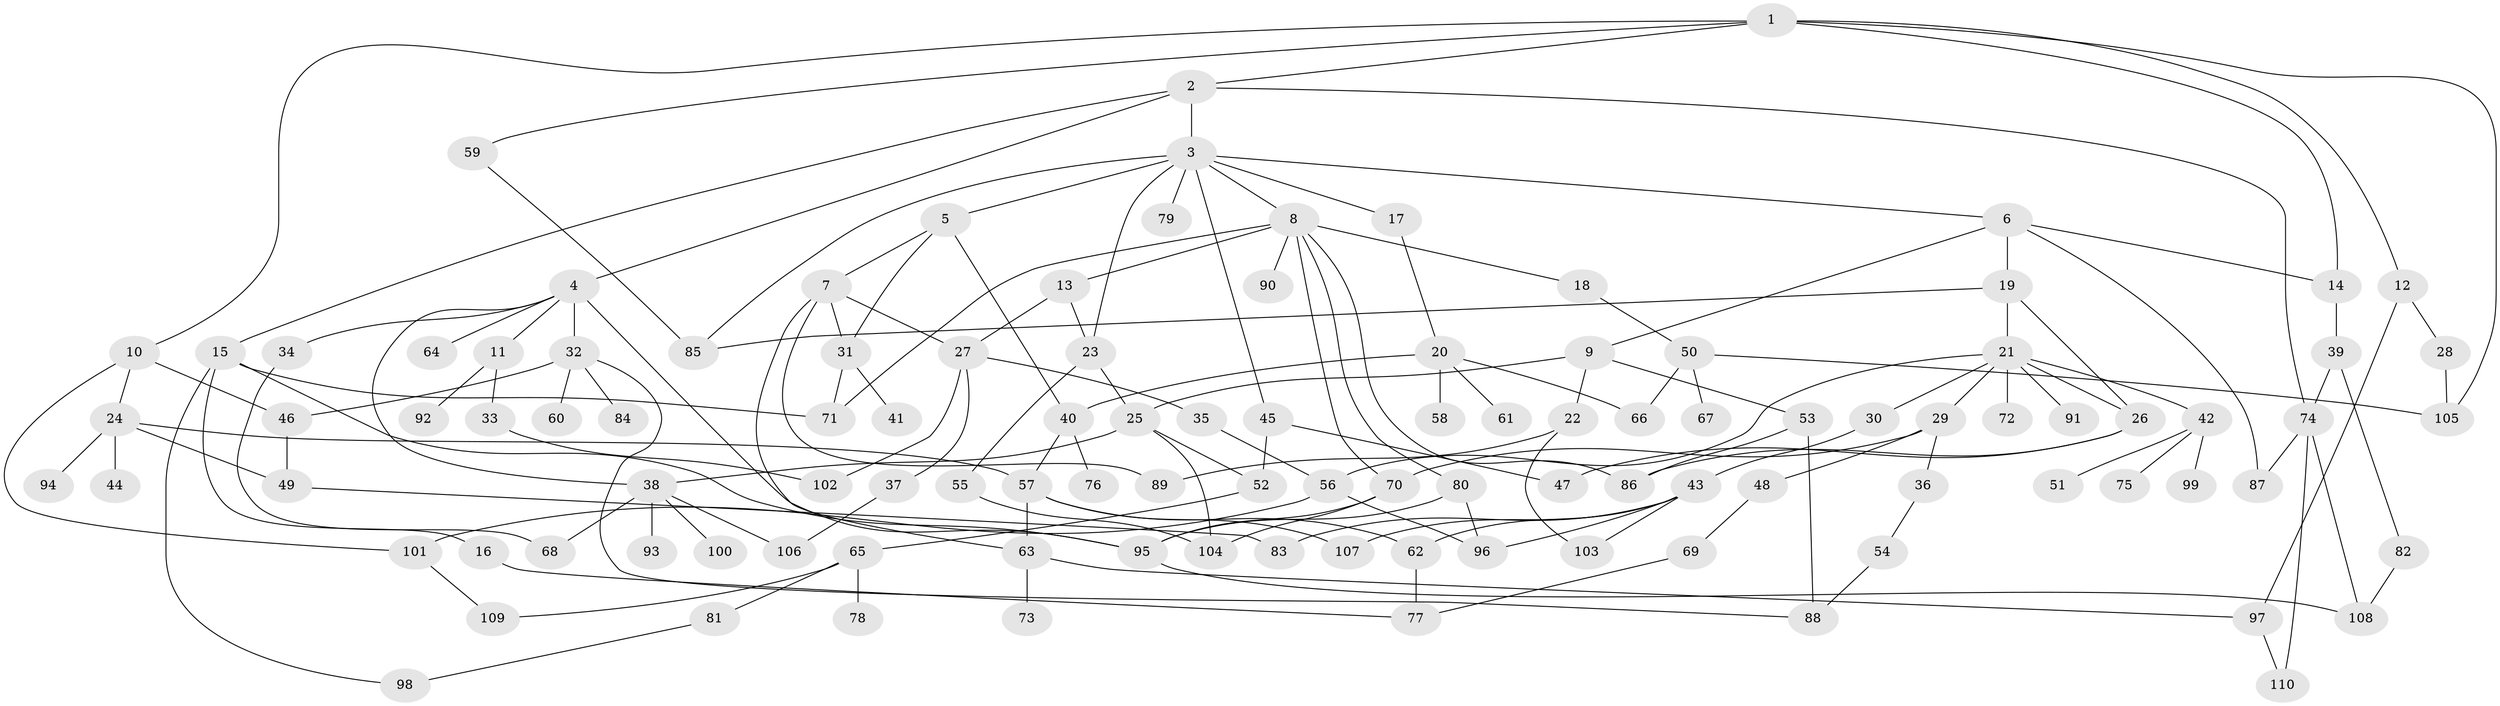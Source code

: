 // coarse degree distribution, {6: 0.07042253521126761, 12: 0.014084507042253521, 10: 0.014084507042253521, 4: 0.08450704225352113, 5: 0.19718309859154928, 8: 0.014084507042253521, 2: 0.2112676056338028, 3: 0.18309859154929578, 7: 0.014084507042253521, 1: 0.19718309859154928}
// Generated by graph-tools (version 1.1) at 2025/23/03/03/25 07:23:31]
// undirected, 110 vertices, 162 edges
graph export_dot {
graph [start="1"]
  node [color=gray90,style=filled];
  1;
  2;
  3;
  4;
  5;
  6;
  7;
  8;
  9;
  10;
  11;
  12;
  13;
  14;
  15;
  16;
  17;
  18;
  19;
  20;
  21;
  22;
  23;
  24;
  25;
  26;
  27;
  28;
  29;
  30;
  31;
  32;
  33;
  34;
  35;
  36;
  37;
  38;
  39;
  40;
  41;
  42;
  43;
  44;
  45;
  46;
  47;
  48;
  49;
  50;
  51;
  52;
  53;
  54;
  55;
  56;
  57;
  58;
  59;
  60;
  61;
  62;
  63;
  64;
  65;
  66;
  67;
  68;
  69;
  70;
  71;
  72;
  73;
  74;
  75;
  76;
  77;
  78;
  79;
  80;
  81;
  82;
  83;
  84;
  85;
  86;
  87;
  88;
  89;
  90;
  91;
  92;
  93;
  94;
  95;
  96;
  97;
  98;
  99;
  100;
  101;
  102;
  103;
  104;
  105;
  106;
  107;
  108;
  109;
  110;
  1 -- 2;
  1 -- 10;
  1 -- 12;
  1 -- 59;
  1 -- 105;
  1 -- 14;
  2 -- 3;
  2 -- 4;
  2 -- 15;
  2 -- 74;
  3 -- 5;
  3 -- 6;
  3 -- 8;
  3 -- 17;
  3 -- 23;
  3 -- 45;
  3 -- 79;
  3 -- 85;
  4 -- 11;
  4 -- 32;
  4 -- 34;
  4 -- 38;
  4 -- 64;
  4 -- 95;
  5 -- 7;
  5 -- 31;
  5 -- 40;
  6 -- 9;
  6 -- 14;
  6 -- 19;
  6 -- 87;
  7 -- 31;
  7 -- 63;
  7 -- 89;
  7 -- 27;
  8 -- 13;
  8 -- 18;
  8 -- 80;
  8 -- 90;
  8 -- 70;
  8 -- 86;
  8 -- 71;
  9 -- 22;
  9 -- 53;
  9 -- 25;
  10 -- 24;
  10 -- 46;
  10 -- 101;
  11 -- 33;
  11 -- 92;
  12 -- 28;
  12 -- 97;
  13 -- 27;
  13 -- 23;
  14 -- 39;
  15 -- 16;
  15 -- 71;
  15 -- 95;
  15 -- 98;
  16 -- 77;
  17 -- 20;
  18 -- 50;
  19 -- 21;
  19 -- 85;
  19 -- 26;
  20 -- 40;
  20 -- 58;
  20 -- 61;
  20 -- 66;
  21 -- 26;
  21 -- 29;
  21 -- 30;
  21 -- 42;
  21 -- 56;
  21 -- 72;
  21 -- 91;
  22 -- 103;
  22 -- 89;
  23 -- 25;
  23 -- 55;
  24 -- 44;
  24 -- 49;
  24 -- 57;
  24 -- 94;
  25 -- 52;
  25 -- 38;
  25 -- 104;
  26 -- 86;
  26 -- 47;
  27 -- 35;
  27 -- 37;
  27 -- 102;
  28 -- 105;
  29 -- 36;
  29 -- 48;
  29 -- 70;
  30 -- 43;
  31 -- 41;
  31 -- 71;
  32 -- 60;
  32 -- 84;
  32 -- 46;
  32 -- 88;
  33 -- 102;
  34 -- 68;
  35 -- 56;
  36 -- 54;
  37 -- 106;
  38 -- 93;
  38 -- 100;
  38 -- 106;
  38 -- 68;
  39 -- 82;
  39 -- 74;
  40 -- 76;
  40 -- 57;
  42 -- 51;
  42 -- 75;
  42 -- 99;
  43 -- 83;
  43 -- 103;
  43 -- 62;
  43 -- 107;
  43 -- 96;
  45 -- 47;
  45 -- 52;
  46 -- 49;
  48 -- 69;
  49 -- 83;
  50 -- 66;
  50 -- 67;
  50 -- 105;
  52 -- 65;
  53 -- 86;
  53 -- 88;
  54 -- 88;
  55 -- 104;
  56 -- 101;
  56 -- 96;
  57 -- 62;
  57 -- 107;
  57 -- 63;
  59 -- 85;
  62 -- 77;
  63 -- 73;
  63 -- 97;
  65 -- 78;
  65 -- 81;
  65 -- 109;
  69 -- 77;
  70 -- 104;
  70 -- 95;
  74 -- 87;
  74 -- 110;
  74 -- 108;
  80 -- 96;
  80 -- 95;
  81 -- 98;
  82 -- 108;
  95 -- 108;
  97 -- 110;
  101 -- 109;
}
